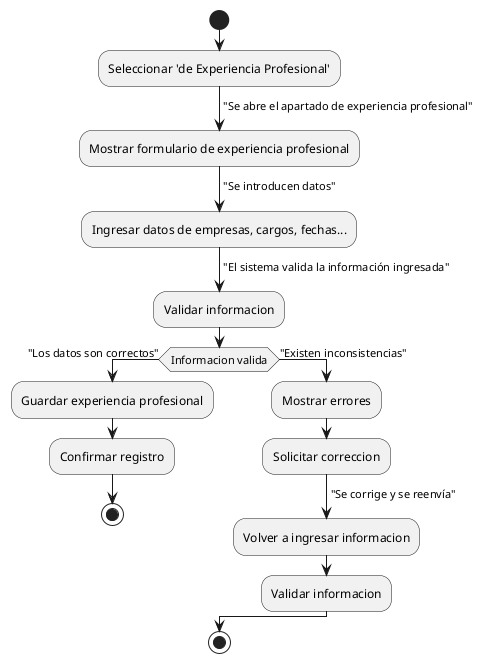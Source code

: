 @startuml

start
:Seleccionar 'de Experiencia Profesional';
-> "Se abre el apartado de experiencia profesional";
:Mostrar formulario de experiencia profesional;
-> "Se introducen datos";
:Ingresar datos de empresas, cargos, fechas...;
-> "El sistema valida la información ingresada";
:Validar informacion;

if (Informacion valida) then (Si)
  -> "Los datos son correctos";
  :Guardar experiencia profesional;
  :Confirmar registro;
  stop
else (No)
  -> "Existen inconsistencias";
  :Mostrar errores;
  :Solicitar correccion;
  -> "Se corrige y se reenvía";
  :Volver a ingresar informacion;
  :Validar informacion;
endif

stop

@enduml
